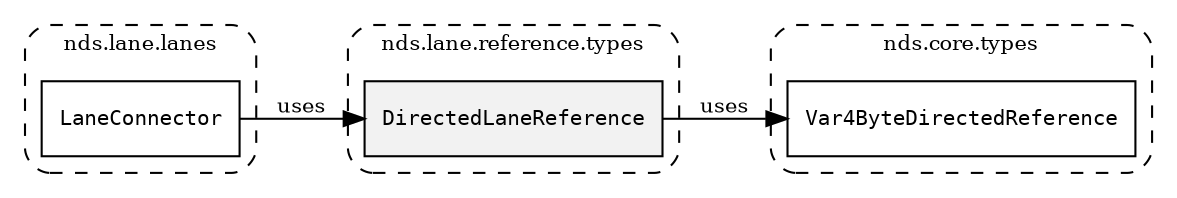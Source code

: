 /**
 * This dot file creates symbol collaboration diagram for DirectedLaneReference.
 */
digraph ZSERIO
{
    node [shape=box, fontsize=10];
    rankdir="LR";
    fontsize=10;
    tooltip="DirectedLaneReference collaboration diagram";

    subgraph "cluster_nds.lane.reference.types"
    {
        style="dashed, rounded";
        label="nds.lane.reference.types";
        tooltip="Package nds.lane.reference.types";
        href="../../../content/packages/nds.lane.reference.types.html#Package-nds-lane-reference-types";
        target="_parent";

        "DirectedLaneReference" [style="filled", fillcolor="#0000000D", target="_parent", label=<<font face="monospace"><table align="center" border="0" cellspacing="0" cellpadding="0"><tr><td href="../../../content/packages/nds.lane.reference.types.html#Subtype-DirectedLaneReference" title="Subtype defined in nds.lane.reference.types">DirectedLaneReference</td></tr></table></font>>];
    }

    subgraph "cluster_nds.core.types"
    {
        style="dashed, rounded";
        label="nds.core.types";
        tooltip="Package nds.core.types";
        href="../../../content/packages/nds.core.types.html#Package-nds-core-types";
        target="_parent";

        "Var4ByteDirectedReference" [target="_parent", label=<<font face="monospace"><table align="center" border="0" cellspacing="0" cellpadding="0"><tr><td href="../../../content/packages/nds.core.types.html#Structure-Var4ByteDirectedReference" title="Structure defined in nds.core.types">Var4ByteDirectedReference</td></tr></table></font>>];
    }

    subgraph "cluster_nds.lane.lanes"
    {
        style="dashed, rounded";
        label="nds.lane.lanes";
        tooltip="Package nds.lane.lanes";
        href="../../../content/packages/nds.lane.lanes.html#Package-nds-lane-lanes";
        target="_parent";

        "LaneConnector" [target="_parent", label=<<font face="monospace"><table align="center" border="0" cellspacing="0" cellpadding="0"><tr><td href="../../../content/packages/nds.lane.lanes.html#Structure-LaneConnector" title="Structure defined in nds.lane.lanes">LaneConnector</td></tr></table></font>>];
    }

    "DirectedLaneReference" -> "Var4ByteDirectedReference" [label="uses", fontsize=10];
    "LaneConnector" -> "DirectedLaneReference" [label="uses", fontsize=10];
}
